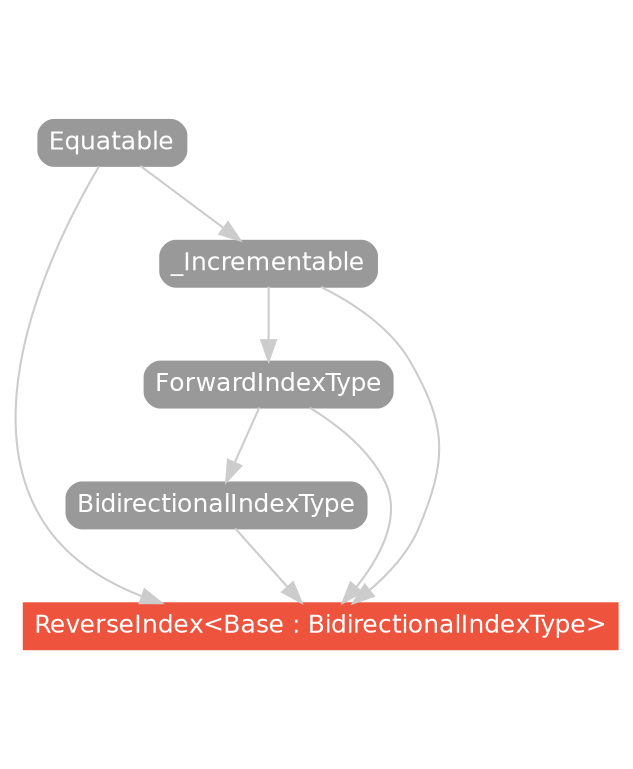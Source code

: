 strict digraph "ReverseIndex<Base : BidirectionalIndexType> - Type Hierarchy - SwiftDoc.org" {
    pad="0.1,0.8"
    node [shape=box, style="filled,rounded", color="#999999", fillcolor="#999999", fontcolor=white, fontname=Helvetica, fontnames="Helvetica,sansserif", fontsize=12, margin="0.07,0.05", height="0.3"]
    edge [color="#cccccc"]
    "BidirectionalIndexType" [URL="/protocol/BidirectionalIndexType/"]
    "Equatable" [URL="/protocol/Equatable/"]
    "ForwardIndexType" [URL="/protocol/ForwardIndexType/"]
    "ReverseIndex<Base : BidirectionalIndexType>" [URL="/type/ReverseIndex/", style="filled", fillcolor="#ee543d", color="#ee543d"]
    "_Incrementable" [URL="/protocol/_Incrementable/"]    "ForwardIndexType" -> "ReverseIndex<Base : BidirectionalIndexType>"
    "_Incrementable" -> "ReverseIndex<Base : BidirectionalIndexType>"
    "Equatable" -> "ReverseIndex<Base : BidirectionalIndexType>"
    "BidirectionalIndexType" -> "ReverseIndex<Base : BidirectionalIndexType>"
    "_Incrementable" -> "ForwardIndexType"
    "Equatable" -> "_Incrementable"
    "Equatable" -> "_Incrementable"
    "ForwardIndexType" -> "BidirectionalIndexType"
    "_Incrementable" -> "ForwardIndexType"
    "Equatable" -> "_Incrementable"
    subgraph Types {
        rank = max; "ReverseIndex<Base : BidirectionalIndexType>";
    }
}